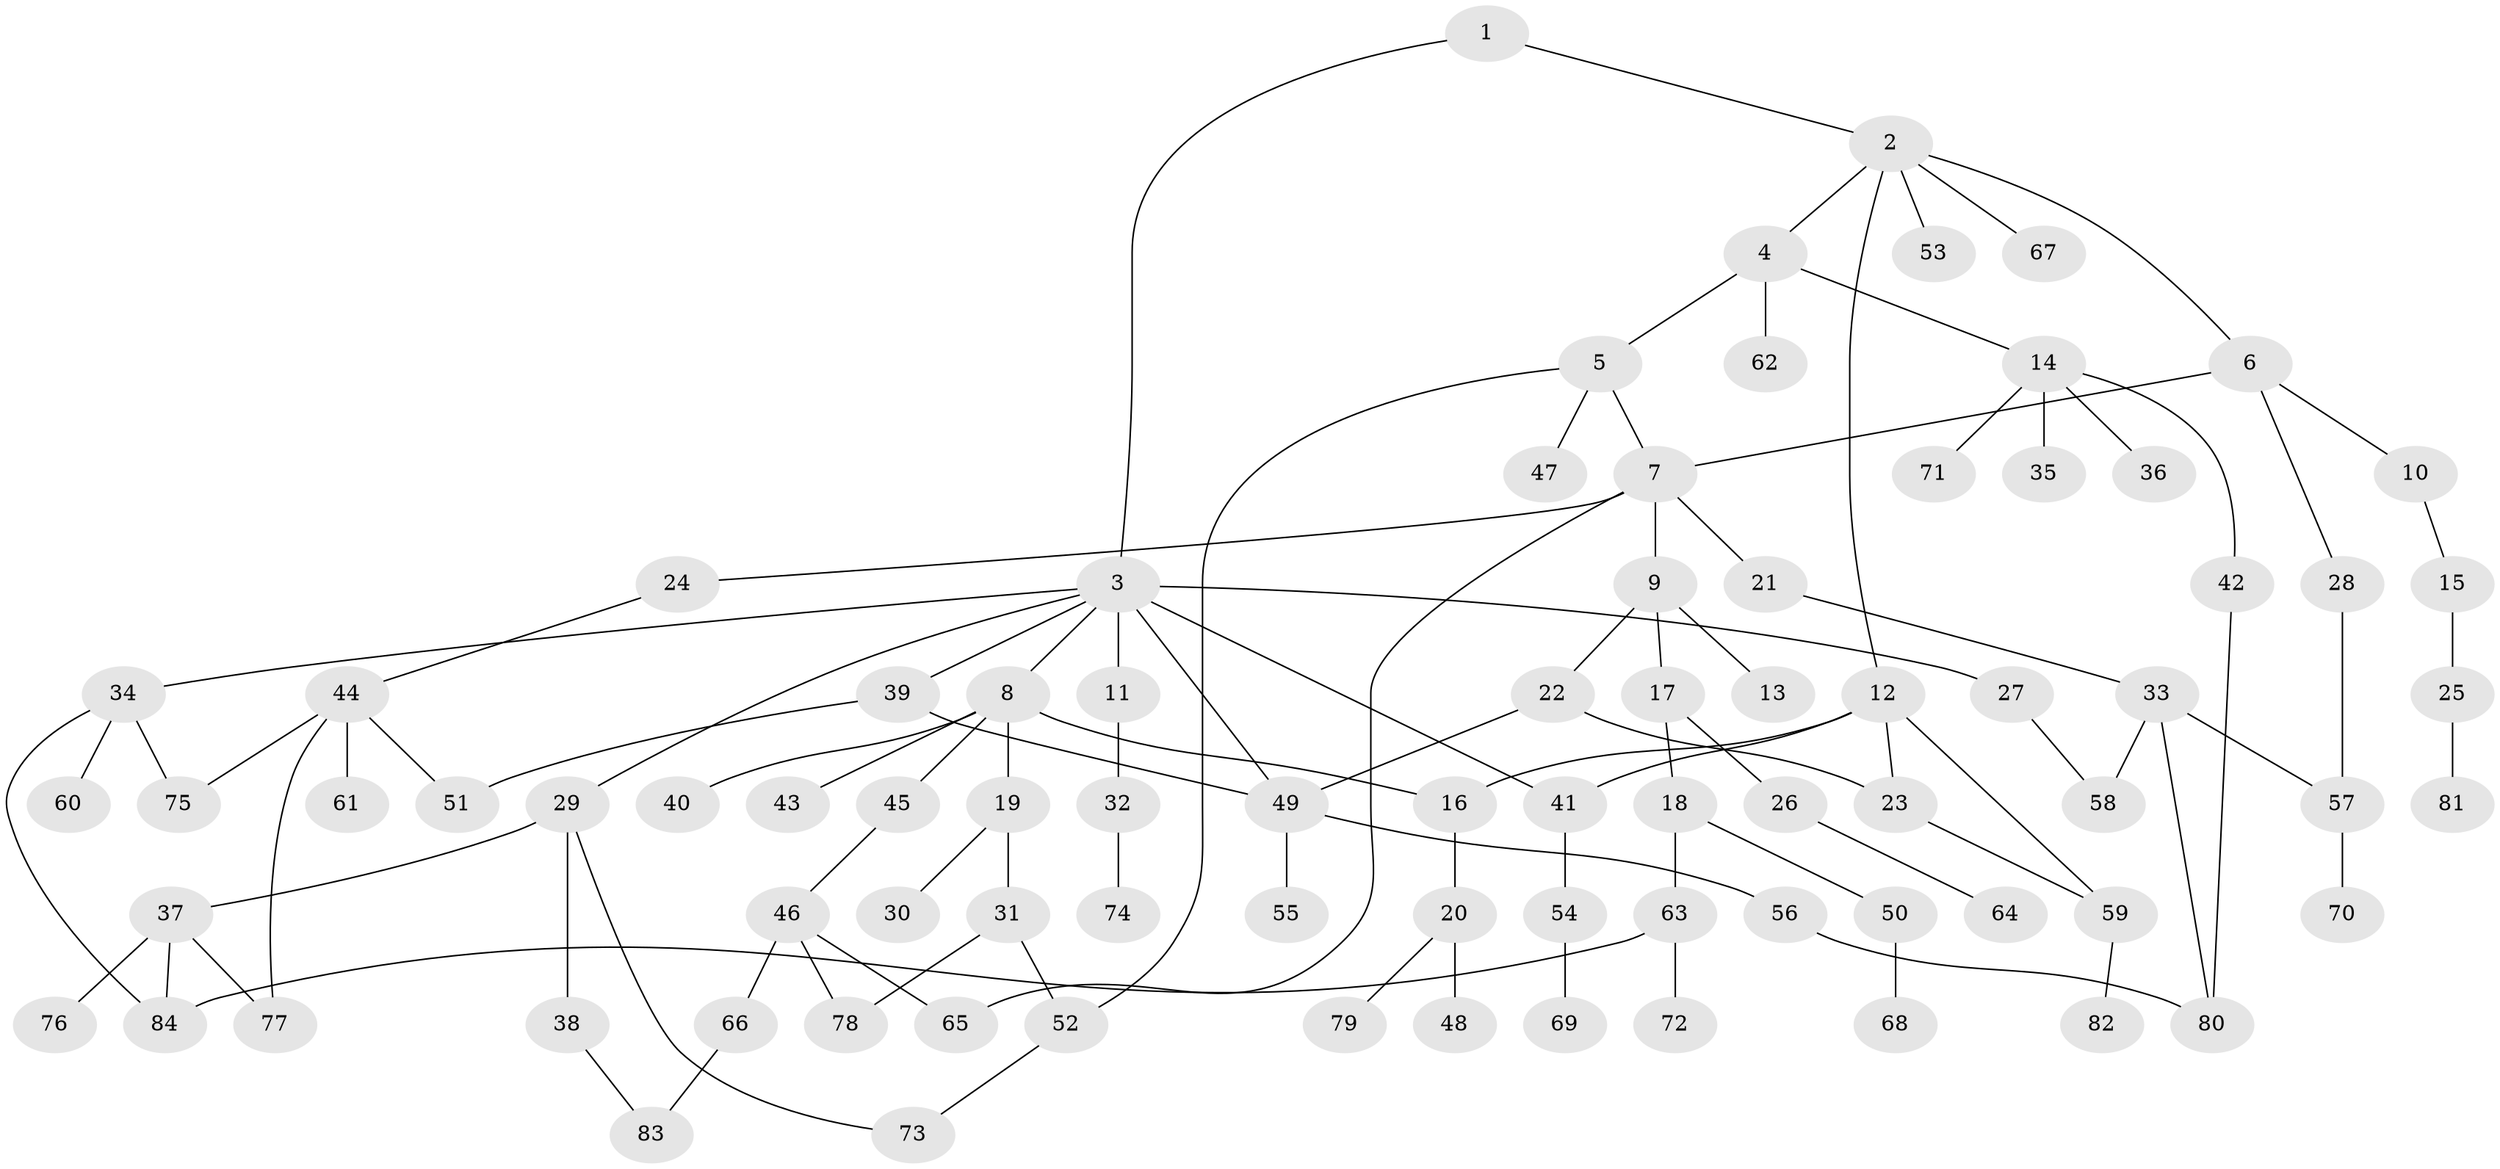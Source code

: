 // coarse degree distribution, {18: 0.030303030303030304, 11: 0.030303030303030304, 4: 0.12121212121212122, 7: 0.030303030303030304, 2: 0.30303030303030304, 1: 0.3939393939393939, 5: 0.030303030303030304, 3: 0.06060606060606061}
// Generated by graph-tools (version 1.1) at 2025/16/03/04/25 18:16:59]
// undirected, 84 vertices, 104 edges
graph export_dot {
graph [start="1"]
  node [color=gray90,style=filled];
  1;
  2;
  3;
  4;
  5;
  6;
  7;
  8;
  9;
  10;
  11;
  12;
  13;
  14;
  15;
  16;
  17;
  18;
  19;
  20;
  21;
  22;
  23;
  24;
  25;
  26;
  27;
  28;
  29;
  30;
  31;
  32;
  33;
  34;
  35;
  36;
  37;
  38;
  39;
  40;
  41;
  42;
  43;
  44;
  45;
  46;
  47;
  48;
  49;
  50;
  51;
  52;
  53;
  54;
  55;
  56;
  57;
  58;
  59;
  60;
  61;
  62;
  63;
  64;
  65;
  66;
  67;
  68;
  69;
  70;
  71;
  72;
  73;
  74;
  75;
  76;
  77;
  78;
  79;
  80;
  81;
  82;
  83;
  84;
  1 -- 2;
  1 -- 3;
  2 -- 4;
  2 -- 6;
  2 -- 12;
  2 -- 53;
  2 -- 67;
  3 -- 8;
  3 -- 11;
  3 -- 27;
  3 -- 29;
  3 -- 34;
  3 -- 39;
  3 -- 41;
  3 -- 49;
  4 -- 5;
  4 -- 14;
  4 -- 62;
  5 -- 47;
  5 -- 52;
  5 -- 7;
  6 -- 7;
  6 -- 10;
  6 -- 28;
  7 -- 9;
  7 -- 21;
  7 -- 24;
  7 -- 65;
  8 -- 19;
  8 -- 40;
  8 -- 43;
  8 -- 45;
  8 -- 16;
  9 -- 13;
  9 -- 17;
  9 -- 22;
  10 -- 15;
  11 -- 32;
  12 -- 16;
  12 -- 23;
  12 -- 59;
  12 -- 41;
  14 -- 35;
  14 -- 36;
  14 -- 42;
  14 -- 71;
  15 -- 25;
  16 -- 20;
  17 -- 18;
  17 -- 26;
  18 -- 50;
  18 -- 63;
  19 -- 30;
  19 -- 31;
  20 -- 48;
  20 -- 79;
  21 -- 33;
  22 -- 23;
  22 -- 49;
  23 -- 59;
  24 -- 44;
  25 -- 81;
  26 -- 64;
  27 -- 58;
  28 -- 57;
  29 -- 37;
  29 -- 38;
  29 -- 73;
  31 -- 52;
  31 -- 78;
  32 -- 74;
  33 -- 57;
  33 -- 58;
  33 -- 80;
  34 -- 60;
  34 -- 75;
  34 -- 84;
  37 -- 76;
  37 -- 84;
  37 -- 77;
  38 -- 83;
  39 -- 49;
  39 -- 51;
  41 -- 54;
  42 -- 80;
  44 -- 61;
  44 -- 77;
  44 -- 51;
  44 -- 75;
  45 -- 46;
  46 -- 66;
  46 -- 78;
  46 -- 65;
  49 -- 55;
  49 -- 56;
  50 -- 68;
  52 -- 73;
  54 -- 69;
  56 -- 80;
  57 -- 70;
  59 -- 82;
  63 -- 72;
  63 -- 84;
  66 -- 83;
}
